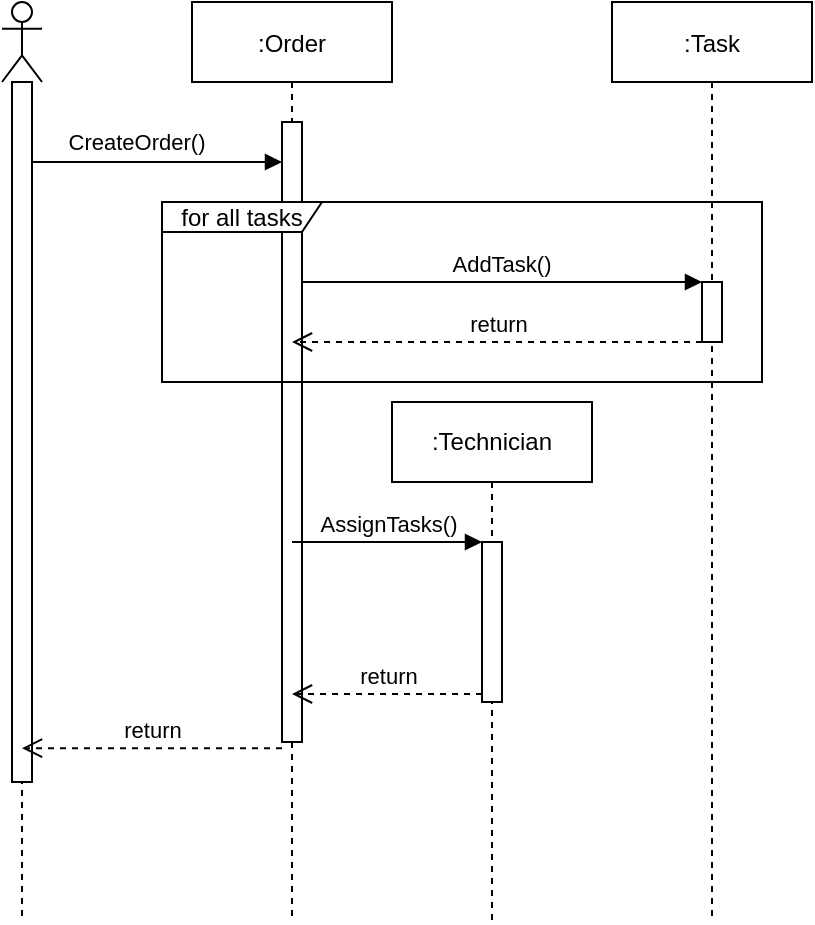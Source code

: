 <mxfile version="16.5.3" type="device"><diagram id="kgpKYQtTHZ0yAKxKKP6v" name="Page-1"><mxGraphModel dx="997" dy="548" grid="1" gridSize="10" guides="1" tooltips="1" connect="1" arrows="1" fold="1" page="1" pageScale="1" pageWidth="850" pageHeight="1100" math="0" shadow="0"><root><mxCell id="0"/><mxCell id="1" parent="0"/><mxCell id="3nuBFxr9cyL0pnOWT2aG-1" value=":Order" style="shape=umlLifeline;perimeter=lifelinePerimeter;container=1;collapsible=0;recursiveResize=0;rounded=0;shadow=0;strokeWidth=1;" parent="1" vertex="1"><mxGeometry x="215" y="100" width="100" height="460" as="geometry"/></mxCell><mxCell id="3nuBFxr9cyL0pnOWT2aG-2" value="" style="points=[];perimeter=orthogonalPerimeter;rounded=0;shadow=0;strokeWidth=1;" parent="3nuBFxr9cyL0pnOWT2aG-1" vertex="1"><mxGeometry x="45" y="60" width="10" height="310" as="geometry"/></mxCell><mxCell id="3nuBFxr9cyL0pnOWT2aG-5" value=":Task" style="shape=umlLifeline;perimeter=lifelinePerimeter;container=1;collapsible=0;recursiveResize=0;rounded=0;shadow=0;strokeWidth=1;" parent="1" vertex="1"><mxGeometry x="425" y="100" width="100" height="460" as="geometry"/></mxCell><mxCell id="3nuBFxr9cyL0pnOWT2aG-6" value="" style="points=[];perimeter=orthogonalPerimeter;rounded=0;shadow=0;strokeWidth=1;" parent="3nuBFxr9cyL0pnOWT2aG-5" vertex="1"><mxGeometry x="45" y="140" width="10" height="30" as="geometry"/></mxCell><mxCell id="3nuBFxr9cyL0pnOWT2aG-8" value="AddTask()" style="verticalAlign=bottom;endArrow=block;entryX=0;entryY=0;shadow=0;strokeWidth=1;" parent="1" source="3nuBFxr9cyL0pnOWT2aG-2" target="3nuBFxr9cyL0pnOWT2aG-6" edge="1"><mxGeometry relative="1" as="geometry"><mxPoint x="270" y="240" as="sourcePoint"/></mxGeometry></mxCell><mxCell id="5MfiAyN69GIanMLVhODD-4" value="CreateOrder()" style="verticalAlign=bottom;endArrow=block;shadow=0;strokeWidth=1;" edge="1" parent="1" source="5MfiAyN69GIanMLVhODD-5"><mxGeometry x="-0.119" y="1" relative="1" as="geometry"><mxPoint x="150" y="180" as="sourcePoint"/><mxPoint x="260" y="180" as="targetPoint"/><mxPoint as="offset"/></mxGeometry></mxCell><mxCell id="5MfiAyN69GIanMLVhODD-5" value="" style="shape=umlLifeline;participant=umlActor;perimeter=lifelinePerimeter;whiteSpace=wrap;html=1;container=1;collapsible=0;recursiveResize=0;verticalAlign=top;spacingTop=36;outlineConnect=0;" vertex="1" parent="1"><mxGeometry x="120" y="100" width="20" height="460" as="geometry"/></mxCell><mxCell id="5MfiAyN69GIanMLVhODD-3" value="" style="html=1;points=[];perimeter=orthogonalPerimeter;" vertex="1" parent="5MfiAyN69GIanMLVhODD-5"><mxGeometry x="5" y="40" width="10" height="350" as="geometry"/></mxCell><mxCell id="5MfiAyN69GIanMLVhODD-7" value="for all tasks" style="shape=umlFrame;whiteSpace=wrap;html=1;width=80;height=15;" vertex="1" parent="1"><mxGeometry x="200" y="200" width="300" height="90" as="geometry"/></mxCell><mxCell id="5MfiAyN69GIanMLVhODD-12" value="return" style="html=1;verticalAlign=bottom;endArrow=open;dashed=1;endSize=8;rounded=0;" edge="1" parent="1" source="3nuBFxr9cyL0pnOWT2aG-6" target="3nuBFxr9cyL0pnOWT2aG-1"><mxGeometry relative="1" as="geometry"><mxPoint x="370" y="260" as="sourcePoint"/><mxPoint x="290" y="260" as="targetPoint"/><Array as="points"><mxPoint x="350" y="270"/></Array></mxGeometry></mxCell><mxCell id="5MfiAyN69GIanMLVhODD-15" value="return" style="html=1;verticalAlign=bottom;endArrow=open;dashed=1;endSize=8;rounded=0;exitX=0;exitY=1.01;exitDx=0;exitDy=0;exitPerimeter=0;" edge="1" parent="1" source="3nuBFxr9cyL0pnOWT2aG-2" target="5MfiAyN69GIanMLVhODD-5"><mxGeometry relative="1" as="geometry"><mxPoint x="265" y="410" as="sourcePoint"/><mxPoint x="185" y="410" as="targetPoint"/></mxGeometry></mxCell><mxCell id="5MfiAyN69GIanMLVhODD-16" value=":Technician" style="shape=umlLifeline;perimeter=lifelinePerimeter;whiteSpace=wrap;html=1;container=1;collapsible=0;recursiveResize=0;outlineConnect=0;" vertex="1" parent="1"><mxGeometry x="315" y="300" width="100" height="260" as="geometry"/></mxCell><mxCell id="5MfiAyN69GIanMLVhODD-18" value="" style="html=1;points=[];perimeter=orthogonalPerimeter;" vertex="1" parent="5MfiAyN69GIanMLVhODD-16"><mxGeometry x="45" y="70" width="10" height="80" as="geometry"/></mxCell><mxCell id="5MfiAyN69GIanMLVhODD-19" value="AssignTasks()" style="html=1;verticalAlign=bottom;endArrow=block;entryX=0;entryY=0;rounded=0;" edge="1" target="5MfiAyN69GIanMLVhODD-18" parent="1" source="3nuBFxr9cyL0pnOWT2aG-1"><mxGeometry relative="1" as="geometry"><mxPoint x="290" y="370" as="sourcePoint"/></mxGeometry></mxCell><mxCell id="5MfiAyN69GIanMLVhODD-20" value="return" style="html=1;verticalAlign=bottom;endArrow=open;dashed=1;endSize=8;exitX=0;exitY=0.95;rounded=0;" edge="1" source="5MfiAyN69GIanMLVhODD-18" parent="1" target="3nuBFxr9cyL0pnOWT2aG-1"><mxGeometry relative="1" as="geometry"><mxPoint x="290" y="446" as="targetPoint"/></mxGeometry></mxCell></root></mxGraphModel></diagram></mxfile>